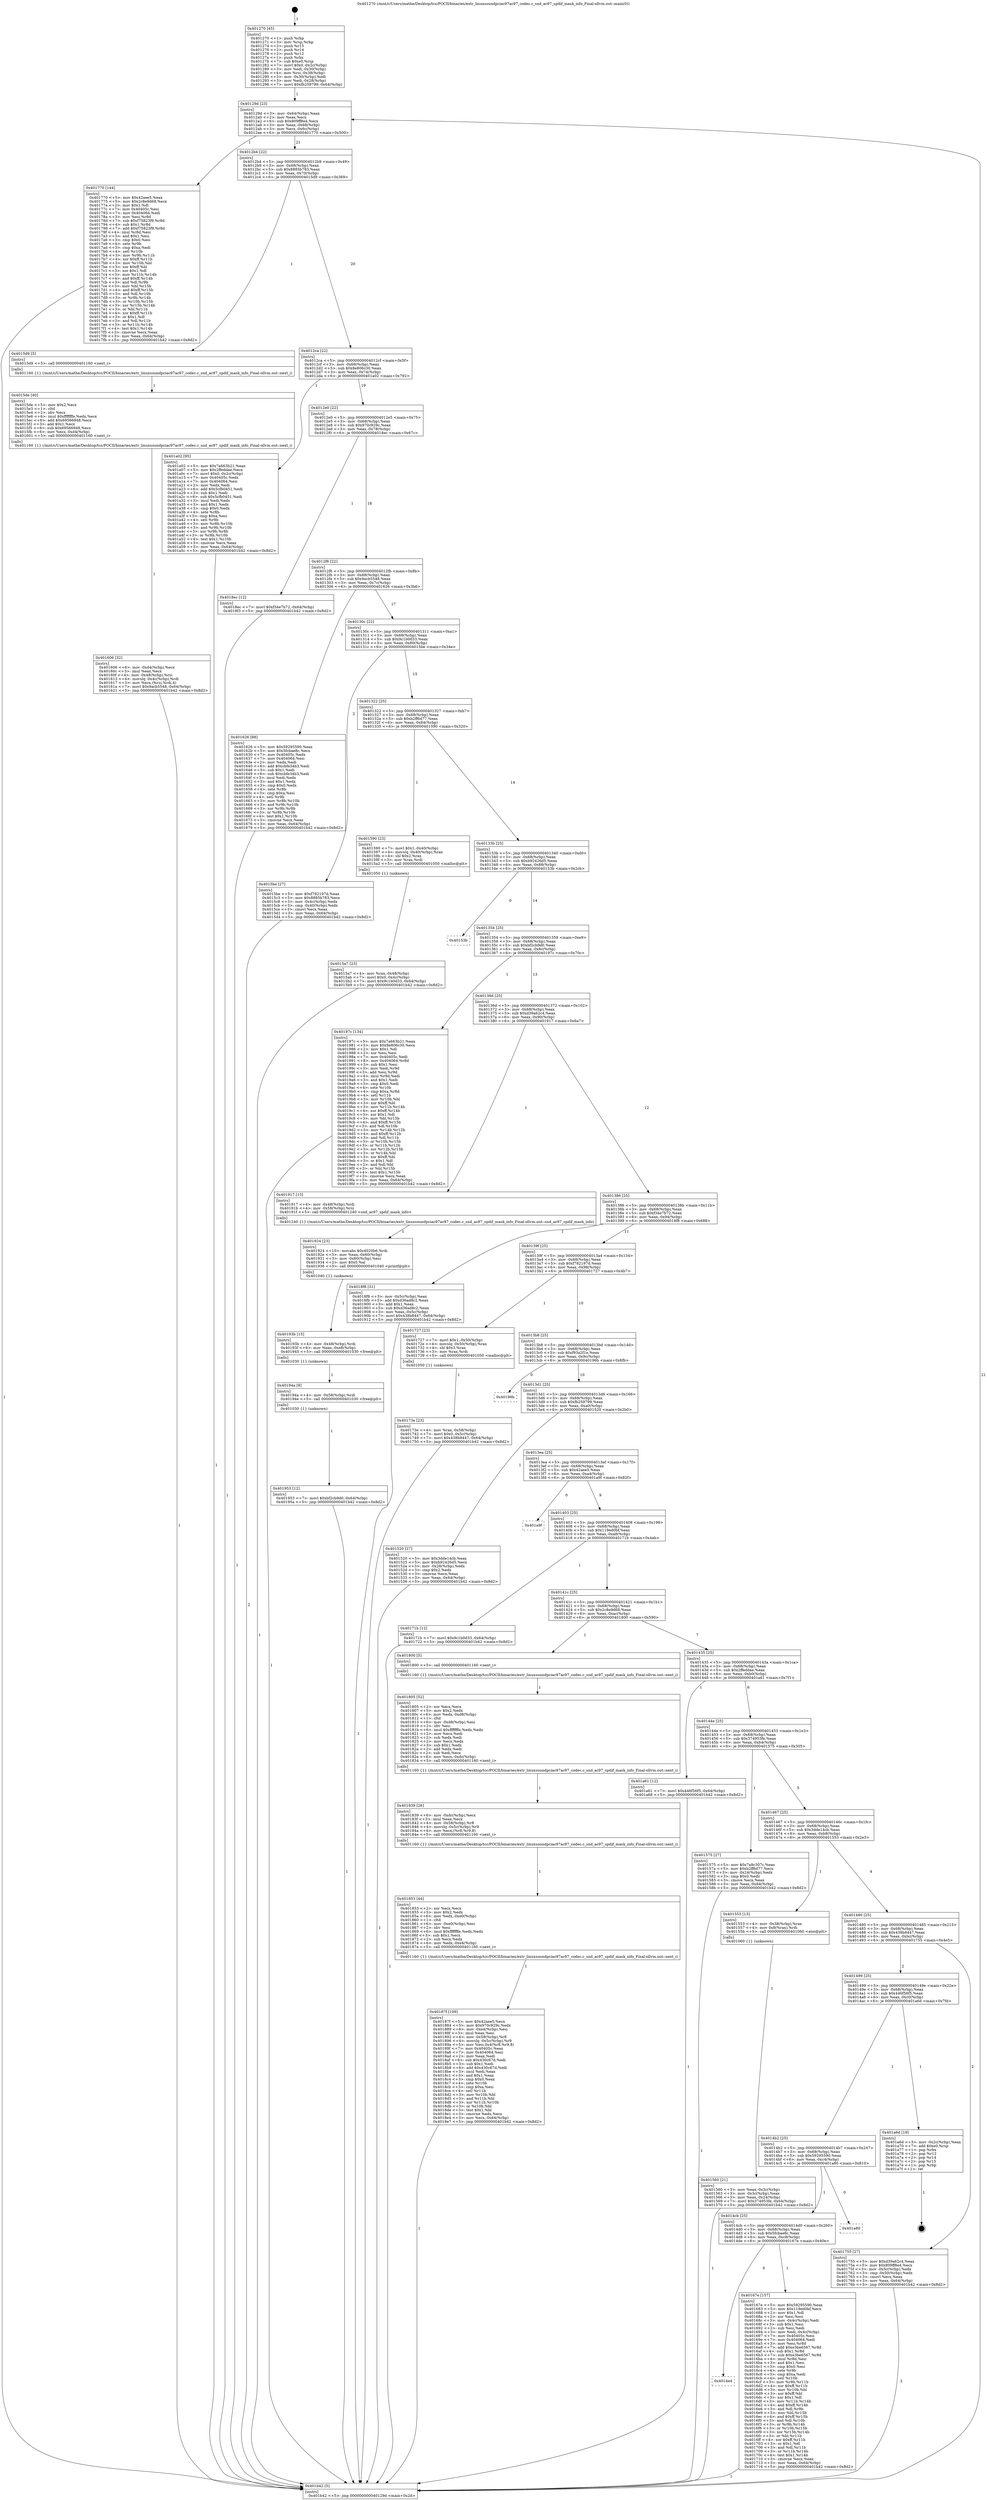 digraph "0x401270" {
  label = "0x401270 (/mnt/c/Users/mathe/Desktop/tcc/POCII/binaries/extr_linuxsoundpciac97ac97_codec.c_snd_ac97_spdif_mask_info_Final-ollvm.out::main(0))"
  labelloc = "t"
  node[shape=record]

  Entry [label="",width=0.3,height=0.3,shape=circle,fillcolor=black,style=filled]
  "0x40129d" [label="{
     0x40129d [23]\l
     | [instrs]\l
     &nbsp;&nbsp;0x40129d \<+3\>: mov -0x64(%rbp),%eax\l
     &nbsp;&nbsp;0x4012a0 \<+2\>: mov %eax,%ecx\l
     &nbsp;&nbsp;0x4012a2 \<+6\>: sub $0x809ff8e4,%ecx\l
     &nbsp;&nbsp;0x4012a8 \<+3\>: mov %eax,-0x68(%rbp)\l
     &nbsp;&nbsp;0x4012ab \<+3\>: mov %ecx,-0x6c(%rbp)\l
     &nbsp;&nbsp;0x4012ae \<+6\>: je 0000000000401770 \<main+0x500\>\l
  }"]
  "0x401770" [label="{
     0x401770 [144]\l
     | [instrs]\l
     &nbsp;&nbsp;0x401770 \<+5\>: mov $0x42aee5,%eax\l
     &nbsp;&nbsp;0x401775 \<+5\>: mov $0x2c8e9d68,%ecx\l
     &nbsp;&nbsp;0x40177a \<+2\>: mov $0x1,%dl\l
     &nbsp;&nbsp;0x40177c \<+7\>: mov 0x40405c,%esi\l
     &nbsp;&nbsp;0x401783 \<+7\>: mov 0x404064,%edi\l
     &nbsp;&nbsp;0x40178a \<+3\>: mov %esi,%r8d\l
     &nbsp;&nbsp;0x40178d \<+7\>: sub $0xf75823f9,%r8d\l
     &nbsp;&nbsp;0x401794 \<+4\>: sub $0x1,%r8d\l
     &nbsp;&nbsp;0x401798 \<+7\>: add $0xf75823f9,%r8d\l
     &nbsp;&nbsp;0x40179f \<+4\>: imul %r8d,%esi\l
     &nbsp;&nbsp;0x4017a3 \<+3\>: and $0x1,%esi\l
     &nbsp;&nbsp;0x4017a6 \<+3\>: cmp $0x0,%esi\l
     &nbsp;&nbsp;0x4017a9 \<+4\>: sete %r9b\l
     &nbsp;&nbsp;0x4017ad \<+3\>: cmp $0xa,%edi\l
     &nbsp;&nbsp;0x4017b0 \<+4\>: setl %r10b\l
     &nbsp;&nbsp;0x4017b4 \<+3\>: mov %r9b,%r11b\l
     &nbsp;&nbsp;0x4017b7 \<+4\>: xor $0xff,%r11b\l
     &nbsp;&nbsp;0x4017bb \<+3\>: mov %r10b,%bl\l
     &nbsp;&nbsp;0x4017be \<+3\>: xor $0xff,%bl\l
     &nbsp;&nbsp;0x4017c1 \<+3\>: xor $0x1,%dl\l
     &nbsp;&nbsp;0x4017c4 \<+3\>: mov %r11b,%r14b\l
     &nbsp;&nbsp;0x4017c7 \<+4\>: and $0xff,%r14b\l
     &nbsp;&nbsp;0x4017cb \<+3\>: and %dl,%r9b\l
     &nbsp;&nbsp;0x4017ce \<+3\>: mov %bl,%r15b\l
     &nbsp;&nbsp;0x4017d1 \<+4\>: and $0xff,%r15b\l
     &nbsp;&nbsp;0x4017d5 \<+3\>: and %dl,%r10b\l
     &nbsp;&nbsp;0x4017d8 \<+3\>: or %r9b,%r14b\l
     &nbsp;&nbsp;0x4017db \<+3\>: or %r10b,%r15b\l
     &nbsp;&nbsp;0x4017de \<+3\>: xor %r15b,%r14b\l
     &nbsp;&nbsp;0x4017e1 \<+3\>: or %bl,%r11b\l
     &nbsp;&nbsp;0x4017e4 \<+4\>: xor $0xff,%r11b\l
     &nbsp;&nbsp;0x4017e8 \<+3\>: or $0x1,%dl\l
     &nbsp;&nbsp;0x4017eb \<+3\>: and %dl,%r11b\l
     &nbsp;&nbsp;0x4017ee \<+3\>: or %r11b,%r14b\l
     &nbsp;&nbsp;0x4017f1 \<+4\>: test $0x1,%r14b\l
     &nbsp;&nbsp;0x4017f5 \<+3\>: cmovne %ecx,%eax\l
     &nbsp;&nbsp;0x4017f8 \<+3\>: mov %eax,-0x64(%rbp)\l
     &nbsp;&nbsp;0x4017fb \<+5\>: jmp 0000000000401b42 \<main+0x8d2\>\l
  }"]
  "0x4012b4" [label="{
     0x4012b4 [22]\l
     | [instrs]\l
     &nbsp;&nbsp;0x4012b4 \<+5\>: jmp 00000000004012b9 \<main+0x49\>\l
     &nbsp;&nbsp;0x4012b9 \<+3\>: mov -0x68(%rbp),%eax\l
     &nbsp;&nbsp;0x4012bc \<+5\>: sub $0x8885b783,%eax\l
     &nbsp;&nbsp;0x4012c1 \<+3\>: mov %eax,-0x70(%rbp)\l
     &nbsp;&nbsp;0x4012c4 \<+6\>: je 00000000004015d9 \<main+0x369\>\l
  }"]
  Exit [label="",width=0.3,height=0.3,shape=circle,fillcolor=black,style=filled,peripheries=2]
  "0x4015d9" [label="{
     0x4015d9 [5]\l
     | [instrs]\l
     &nbsp;&nbsp;0x4015d9 \<+5\>: call 0000000000401160 \<next_i\>\l
     | [calls]\l
     &nbsp;&nbsp;0x401160 \{1\} (/mnt/c/Users/mathe/Desktop/tcc/POCII/binaries/extr_linuxsoundpciac97ac97_codec.c_snd_ac97_spdif_mask_info_Final-ollvm.out::next_i)\l
  }"]
  "0x4012ca" [label="{
     0x4012ca [22]\l
     | [instrs]\l
     &nbsp;&nbsp;0x4012ca \<+5\>: jmp 00000000004012cf \<main+0x5f\>\l
     &nbsp;&nbsp;0x4012cf \<+3\>: mov -0x68(%rbp),%eax\l
     &nbsp;&nbsp;0x4012d2 \<+5\>: sub $0x8e806c30,%eax\l
     &nbsp;&nbsp;0x4012d7 \<+3\>: mov %eax,-0x74(%rbp)\l
     &nbsp;&nbsp;0x4012da \<+6\>: je 0000000000401a02 \<main+0x792\>\l
  }"]
  "0x401953" [label="{
     0x401953 [12]\l
     | [instrs]\l
     &nbsp;&nbsp;0x401953 \<+7\>: movl $0xbf2cb9d0,-0x64(%rbp)\l
     &nbsp;&nbsp;0x40195a \<+5\>: jmp 0000000000401b42 \<main+0x8d2\>\l
  }"]
  "0x401a02" [label="{
     0x401a02 [95]\l
     | [instrs]\l
     &nbsp;&nbsp;0x401a02 \<+5\>: mov $0x7a663b21,%eax\l
     &nbsp;&nbsp;0x401a07 \<+5\>: mov $0x2ffeddae,%ecx\l
     &nbsp;&nbsp;0x401a0c \<+7\>: movl $0x0,-0x2c(%rbp)\l
     &nbsp;&nbsp;0x401a13 \<+7\>: mov 0x40405c,%edx\l
     &nbsp;&nbsp;0x401a1a \<+7\>: mov 0x404064,%esi\l
     &nbsp;&nbsp;0x401a21 \<+2\>: mov %edx,%edi\l
     &nbsp;&nbsp;0x401a23 \<+6\>: add $0x5cfb0451,%edi\l
     &nbsp;&nbsp;0x401a29 \<+3\>: sub $0x1,%edi\l
     &nbsp;&nbsp;0x401a2c \<+6\>: sub $0x5cfb0451,%edi\l
     &nbsp;&nbsp;0x401a32 \<+3\>: imul %edi,%edx\l
     &nbsp;&nbsp;0x401a35 \<+3\>: and $0x1,%edx\l
     &nbsp;&nbsp;0x401a38 \<+3\>: cmp $0x0,%edx\l
     &nbsp;&nbsp;0x401a3b \<+4\>: sete %r8b\l
     &nbsp;&nbsp;0x401a3f \<+3\>: cmp $0xa,%esi\l
     &nbsp;&nbsp;0x401a42 \<+4\>: setl %r9b\l
     &nbsp;&nbsp;0x401a46 \<+3\>: mov %r8b,%r10b\l
     &nbsp;&nbsp;0x401a49 \<+3\>: and %r9b,%r10b\l
     &nbsp;&nbsp;0x401a4c \<+3\>: xor %r9b,%r8b\l
     &nbsp;&nbsp;0x401a4f \<+3\>: or %r8b,%r10b\l
     &nbsp;&nbsp;0x401a52 \<+4\>: test $0x1,%r10b\l
     &nbsp;&nbsp;0x401a56 \<+3\>: cmovne %ecx,%eax\l
     &nbsp;&nbsp;0x401a59 \<+3\>: mov %eax,-0x64(%rbp)\l
     &nbsp;&nbsp;0x401a5c \<+5\>: jmp 0000000000401b42 \<main+0x8d2\>\l
  }"]
  "0x4012e0" [label="{
     0x4012e0 [22]\l
     | [instrs]\l
     &nbsp;&nbsp;0x4012e0 \<+5\>: jmp 00000000004012e5 \<main+0x75\>\l
     &nbsp;&nbsp;0x4012e5 \<+3\>: mov -0x68(%rbp),%eax\l
     &nbsp;&nbsp;0x4012e8 \<+5\>: sub $0x970c929c,%eax\l
     &nbsp;&nbsp;0x4012ed \<+3\>: mov %eax,-0x78(%rbp)\l
     &nbsp;&nbsp;0x4012f0 \<+6\>: je 00000000004018ec \<main+0x67c\>\l
  }"]
  "0x40194a" [label="{
     0x40194a [9]\l
     | [instrs]\l
     &nbsp;&nbsp;0x40194a \<+4\>: mov -0x58(%rbp),%rdi\l
     &nbsp;&nbsp;0x40194e \<+5\>: call 0000000000401030 \<free@plt\>\l
     | [calls]\l
     &nbsp;&nbsp;0x401030 \{1\} (unknown)\l
  }"]
  "0x4018ec" [label="{
     0x4018ec [12]\l
     | [instrs]\l
     &nbsp;&nbsp;0x4018ec \<+7\>: movl $0xf34e7b72,-0x64(%rbp)\l
     &nbsp;&nbsp;0x4018f3 \<+5\>: jmp 0000000000401b42 \<main+0x8d2\>\l
  }"]
  "0x4012f6" [label="{
     0x4012f6 [22]\l
     | [instrs]\l
     &nbsp;&nbsp;0x4012f6 \<+5\>: jmp 00000000004012fb \<main+0x8b\>\l
     &nbsp;&nbsp;0x4012fb \<+3\>: mov -0x68(%rbp),%eax\l
     &nbsp;&nbsp;0x4012fe \<+5\>: sub $0x9acb5548,%eax\l
     &nbsp;&nbsp;0x401303 \<+3\>: mov %eax,-0x7c(%rbp)\l
     &nbsp;&nbsp;0x401306 \<+6\>: je 0000000000401626 \<main+0x3b6\>\l
  }"]
  "0x40193b" [label="{
     0x40193b [15]\l
     | [instrs]\l
     &nbsp;&nbsp;0x40193b \<+4\>: mov -0x48(%rbp),%rdi\l
     &nbsp;&nbsp;0x40193f \<+6\>: mov %eax,-0xe8(%rbp)\l
     &nbsp;&nbsp;0x401945 \<+5\>: call 0000000000401030 \<free@plt\>\l
     | [calls]\l
     &nbsp;&nbsp;0x401030 \{1\} (unknown)\l
  }"]
  "0x401626" [label="{
     0x401626 [88]\l
     | [instrs]\l
     &nbsp;&nbsp;0x401626 \<+5\>: mov $0x59295590,%eax\l
     &nbsp;&nbsp;0x40162b \<+5\>: mov $0x5fcbae8c,%ecx\l
     &nbsp;&nbsp;0x401630 \<+7\>: mov 0x40405c,%edx\l
     &nbsp;&nbsp;0x401637 \<+7\>: mov 0x404064,%esi\l
     &nbsp;&nbsp;0x40163e \<+2\>: mov %edx,%edi\l
     &nbsp;&nbsp;0x401640 \<+6\>: add $0xcbfe34b3,%edi\l
     &nbsp;&nbsp;0x401646 \<+3\>: sub $0x1,%edi\l
     &nbsp;&nbsp;0x401649 \<+6\>: sub $0xcbfe34b3,%edi\l
     &nbsp;&nbsp;0x40164f \<+3\>: imul %edi,%edx\l
     &nbsp;&nbsp;0x401652 \<+3\>: and $0x1,%edx\l
     &nbsp;&nbsp;0x401655 \<+3\>: cmp $0x0,%edx\l
     &nbsp;&nbsp;0x401658 \<+4\>: sete %r8b\l
     &nbsp;&nbsp;0x40165c \<+3\>: cmp $0xa,%esi\l
     &nbsp;&nbsp;0x40165f \<+4\>: setl %r9b\l
     &nbsp;&nbsp;0x401663 \<+3\>: mov %r8b,%r10b\l
     &nbsp;&nbsp;0x401666 \<+3\>: and %r9b,%r10b\l
     &nbsp;&nbsp;0x401669 \<+3\>: xor %r9b,%r8b\l
     &nbsp;&nbsp;0x40166c \<+3\>: or %r8b,%r10b\l
     &nbsp;&nbsp;0x40166f \<+4\>: test $0x1,%r10b\l
     &nbsp;&nbsp;0x401673 \<+3\>: cmovne %ecx,%eax\l
     &nbsp;&nbsp;0x401676 \<+3\>: mov %eax,-0x64(%rbp)\l
     &nbsp;&nbsp;0x401679 \<+5\>: jmp 0000000000401b42 \<main+0x8d2\>\l
  }"]
  "0x40130c" [label="{
     0x40130c [22]\l
     | [instrs]\l
     &nbsp;&nbsp;0x40130c \<+5\>: jmp 0000000000401311 \<main+0xa1\>\l
     &nbsp;&nbsp;0x401311 \<+3\>: mov -0x68(%rbp),%eax\l
     &nbsp;&nbsp;0x401314 \<+5\>: sub $0x9c1b0d33,%eax\l
     &nbsp;&nbsp;0x401319 \<+3\>: mov %eax,-0x80(%rbp)\l
     &nbsp;&nbsp;0x40131c \<+6\>: je 00000000004015be \<main+0x34e\>\l
  }"]
  "0x401924" [label="{
     0x401924 [23]\l
     | [instrs]\l
     &nbsp;&nbsp;0x401924 \<+10\>: movabs $0x4020b6,%rdi\l
     &nbsp;&nbsp;0x40192e \<+3\>: mov %eax,-0x60(%rbp)\l
     &nbsp;&nbsp;0x401931 \<+3\>: mov -0x60(%rbp),%esi\l
     &nbsp;&nbsp;0x401934 \<+2\>: mov $0x0,%al\l
     &nbsp;&nbsp;0x401936 \<+5\>: call 0000000000401040 \<printf@plt\>\l
     | [calls]\l
     &nbsp;&nbsp;0x401040 \{1\} (unknown)\l
  }"]
  "0x4015be" [label="{
     0x4015be [27]\l
     | [instrs]\l
     &nbsp;&nbsp;0x4015be \<+5\>: mov $0xf782197d,%eax\l
     &nbsp;&nbsp;0x4015c3 \<+5\>: mov $0x8885b783,%ecx\l
     &nbsp;&nbsp;0x4015c8 \<+3\>: mov -0x4c(%rbp),%edx\l
     &nbsp;&nbsp;0x4015cb \<+3\>: cmp -0x40(%rbp),%edx\l
     &nbsp;&nbsp;0x4015ce \<+3\>: cmovl %ecx,%eax\l
     &nbsp;&nbsp;0x4015d1 \<+3\>: mov %eax,-0x64(%rbp)\l
     &nbsp;&nbsp;0x4015d4 \<+5\>: jmp 0000000000401b42 \<main+0x8d2\>\l
  }"]
  "0x401322" [label="{
     0x401322 [25]\l
     | [instrs]\l
     &nbsp;&nbsp;0x401322 \<+5\>: jmp 0000000000401327 \<main+0xb7\>\l
     &nbsp;&nbsp;0x401327 \<+3\>: mov -0x68(%rbp),%eax\l
     &nbsp;&nbsp;0x40132a \<+5\>: sub $0xb2ff6d77,%eax\l
     &nbsp;&nbsp;0x40132f \<+6\>: mov %eax,-0x84(%rbp)\l
     &nbsp;&nbsp;0x401335 \<+6\>: je 0000000000401590 \<main+0x320\>\l
  }"]
  "0x40187f" [label="{
     0x40187f [109]\l
     | [instrs]\l
     &nbsp;&nbsp;0x40187f \<+5\>: mov $0x42aee5,%ecx\l
     &nbsp;&nbsp;0x401884 \<+5\>: mov $0x970c929c,%edx\l
     &nbsp;&nbsp;0x401889 \<+6\>: mov -0xe4(%rbp),%esi\l
     &nbsp;&nbsp;0x40188f \<+3\>: imul %eax,%esi\l
     &nbsp;&nbsp;0x401892 \<+4\>: mov -0x58(%rbp),%r8\l
     &nbsp;&nbsp;0x401896 \<+4\>: movslq -0x5c(%rbp),%r9\l
     &nbsp;&nbsp;0x40189a \<+5\>: mov %esi,0x4(%r8,%r9,8)\l
     &nbsp;&nbsp;0x40189f \<+7\>: mov 0x40405c,%eax\l
     &nbsp;&nbsp;0x4018a6 \<+7\>: mov 0x404064,%esi\l
     &nbsp;&nbsp;0x4018ad \<+2\>: mov %eax,%edi\l
     &nbsp;&nbsp;0x4018af \<+6\>: sub $0x430c67d,%edi\l
     &nbsp;&nbsp;0x4018b5 \<+3\>: sub $0x1,%edi\l
     &nbsp;&nbsp;0x4018b8 \<+6\>: add $0x430c67d,%edi\l
     &nbsp;&nbsp;0x4018be \<+3\>: imul %edi,%eax\l
     &nbsp;&nbsp;0x4018c1 \<+3\>: and $0x1,%eax\l
     &nbsp;&nbsp;0x4018c4 \<+3\>: cmp $0x0,%eax\l
     &nbsp;&nbsp;0x4018c7 \<+4\>: sete %r10b\l
     &nbsp;&nbsp;0x4018cb \<+3\>: cmp $0xa,%esi\l
     &nbsp;&nbsp;0x4018ce \<+4\>: setl %r11b\l
     &nbsp;&nbsp;0x4018d2 \<+3\>: mov %r10b,%bl\l
     &nbsp;&nbsp;0x4018d5 \<+3\>: and %r11b,%bl\l
     &nbsp;&nbsp;0x4018d8 \<+3\>: xor %r11b,%r10b\l
     &nbsp;&nbsp;0x4018db \<+3\>: or %r10b,%bl\l
     &nbsp;&nbsp;0x4018de \<+3\>: test $0x1,%bl\l
     &nbsp;&nbsp;0x4018e1 \<+3\>: cmovne %edx,%ecx\l
     &nbsp;&nbsp;0x4018e4 \<+3\>: mov %ecx,-0x64(%rbp)\l
     &nbsp;&nbsp;0x4018e7 \<+5\>: jmp 0000000000401b42 \<main+0x8d2\>\l
  }"]
  "0x401590" [label="{
     0x401590 [23]\l
     | [instrs]\l
     &nbsp;&nbsp;0x401590 \<+7\>: movl $0x1,-0x40(%rbp)\l
     &nbsp;&nbsp;0x401597 \<+4\>: movslq -0x40(%rbp),%rax\l
     &nbsp;&nbsp;0x40159b \<+4\>: shl $0x2,%rax\l
     &nbsp;&nbsp;0x40159f \<+3\>: mov %rax,%rdi\l
     &nbsp;&nbsp;0x4015a2 \<+5\>: call 0000000000401050 \<malloc@plt\>\l
     | [calls]\l
     &nbsp;&nbsp;0x401050 \{1\} (unknown)\l
  }"]
  "0x40133b" [label="{
     0x40133b [25]\l
     | [instrs]\l
     &nbsp;&nbsp;0x40133b \<+5\>: jmp 0000000000401340 \<main+0xd0\>\l
     &nbsp;&nbsp;0x401340 \<+3\>: mov -0x68(%rbp),%eax\l
     &nbsp;&nbsp;0x401343 \<+5\>: sub $0xb92426d5,%eax\l
     &nbsp;&nbsp;0x401348 \<+6\>: mov %eax,-0x88(%rbp)\l
     &nbsp;&nbsp;0x40134e \<+6\>: je 000000000040153b \<main+0x2cb\>\l
  }"]
  "0x401853" [label="{
     0x401853 [44]\l
     | [instrs]\l
     &nbsp;&nbsp;0x401853 \<+2\>: xor %ecx,%ecx\l
     &nbsp;&nbsp;0x401855 \<+5\>: mov $0x2,%edx\l
     &nbsp;&nbsp;0x40185a \<+6\>: mov %edx,-0xe0(%rbp)\l
     &nbsp;&nbsp;0x401860 \<+1\>: cltd\l
     &nbsp;&nbsp;0x401861 \<+6\>: mov -0xe0(%rbp),%esi\l
     &nbsp;&nbsp;0x401867 \<+2\>: idiv %esi\l
     &nbsp;&nbsp;0x401869 \<+6\>: imul $0xfffffffe,%edx,%edx\l
     &nbsp;&nbsp;0x40186f \<+3\>: sub $0x1,%ecx\l
     &nbsp;&nbsp;0x401872 \<+2\>: sub %ecx,%edx\l
     &nbsp;&nbsp;0x401874 \<+6\>: mov %edx,-0xe4(%rbp)\l
     &nbsp;&nbsp;0x40187a \<+5\>: call 0000000000401160 \<next_i\>\l
     | [calls]\l
     &nbsp;&nbsp;0x401160 \{1\} (/mnt/c/Users/mathe/Desktop/tcc/POCII/binaries/extr_linuxsoundpciac97ac97_codec.c_snd_ac97_spdif_mask_info_Final-ollvm.out::next_i)\l
  }"]
  "0x40153b" [label="{
     0x40153b\l
  }", style=dashed]
  "0x401354" [label="{
     0x401354 [25]\l
     | [instrs]\l
     &nbsp;&nbsp;0x401354 \<+5\>: jmp 0000000000401359 \<main+0xe9\>\l
     &nbsp;&nbsp;0x401359 \<+3\>: mov -0x68(%rbp),%eax\l
     &nbsp;&nbsp;0x40135c \<+5\>: sub $0xbf2cb9d0,%eax\l
     &nbsp;&nbsp;0x401361 \<+6\>: mov %eax,-0x8c(%rbp)\l
     &nbsp;&nbsp;0x401367 \<+6\>: je 000000000040197c \<main+0x70c\>\l
  }"]
  "0x401839" [label="{
     0x401839 [26]\l
     | [instrs]\l
     &nbsp;&nbsp;0x401839 \<+6\>: mov -0xdc(%rbp),%ecx\l
     &nbsp;&nbsp;0x40183f \<+3\>: imul %eax,%ecx\l
     &nbsp;&nbsp;0x401842 \<+4\>: mov -0x58(%rbp),%r8\l
     &nbsp;&nbsp;0x401846 \<+4\>: movslq -0x5c(%rbp),%r9\l
     &nbsp;&nbsp;0x40184a \<+4\>: mov %ecx,(%r8,%r9,8)\l
     &nbsp;&nbsp;0x40184e \<+5\>: call 0000000000401160 \<next_i\>\l
     | [calls]\l
     &nbsp;&nbsp;0x401160 \{1\} (/mnt/c/Users/mathe/Desktop/tcc/POCII/binaries/extr_linuxsoundpciac97ac97_codec.c_snd_ac97_spdif_mask_info_Final-ollvm.out::next_i)\l
  }"]
  "0x40197c" [label="{
     0x40197c [134]\l
     | [instrs]\l
     &nbsp;&nbsp;0x40197c \<+5\>: mov $0x7a663b21,%eax\l
     &nbsp;&nbsp;0x401981 \<+5\>: mov $0x8e806c30,%ecx\l
     &nbsp;&nbsp;0x401986 \<+2\>: mov $0x1,%dl\l
     &nbsp;&nbsp;0x401988 \<+2\>: xor %esi,%esi\l
     &nbsp;&nbsp;0x40198a \<+7\>: mov 0x40405c,%edi\l
     &nbsp;&nbsp;0x401991 \<+8\>: mov 0x404064,%r8d\l
     &nbsp;&nbsp;0x401999 \<+3\>: sub $0x1,%esi\l
     &nbsp;&nbsp;0x40199c \<+3\>: mov %edi,%r9d\l
     &nbsp;&nbsp;0x40199f \<+3\>: add %esi,%r9d\l
     &nbsp;&nbsp;0x4019a2 \<+4\>: imul %r9d,%edi\l
     &nbsp;&nbsp;0x4019a6 \<+3\>: and $0x1,%edi\l
     &nbsp;&nbsp;0x4019a9 \<+3\>: cmp $0x0,%edi\l
     &nbsp;&nbsp;0x4019ac \<+4\>: sete %r10b\l
     &nbsp;&nbsp;0x4019b0 \<+4\>: cmp $0xa,%r8d\l
     &nbsp;&nbsp;0x4019b4 \<+4\>: setl %r11b\l
     &nbsp;&nbsp;0x4019b8 \<+3\>: mov %r10b,%bl\l
     &nbsp;&nbsp;0x4019bb \<+3\>: xor $0xff,%bl\l
     &nbsp;&nbsp;0x4019be \<+3\>: mov %r11b,%r14b\l
     &nbsp;&nbsp;0x4019c1 \<+4\>: xor $0xff,%r14b\l
     &nbsp;&nbsp;0x4019c5 \<+3\>: xor $0x1,%dl\l
     &nbsp;&nbsp;0x4019c8 \<+3\>: mov %bl,%r15b\l
     &nbsp;&nbsp;0x4019cb \<+4\>: and $0xff,%r15b\l
     &nbsp;&nbsp;0x4019cf \<+3\>: and %dl,%r10b\l
     &nbsp;&nbsp;0x4019d2 \<+3\>: mov %r14b,%r12b\l
     &nbsp;&nbsp;0x4019d5 \<+4\>: and $0xff,%r12b\l
     &nbsp;&nbsp;0x4019d9 \<+3\>: and %dl,%r11b\l
     &nbsp;&nbsp;0x4019dc \<+3\>: or %r10b,%r15b\l
     &nbsp;&nbsp;0x4019df \<+3\>: or %r11b,%r12b\l
     &nbsp;&nbsp;0x4019e2 \<+3\>: xor %r12b,%r15b\l
     &nbsp;&nbsp;0x4019e5 \<+3\>: or %r14b,%bl\l
     &nbsp;&nbsp;0x4019e8 \<+3\>: xor $0xff,%bl\l
     &nbsp;&nbsp;0x4019eb \<+3\>: or $0x1,%dl\l
     &nbsp;&nbsp;0x4019ee \<+2\>: and %dl,%bl\l
     &nbsp;&nbsp;0x4019f0 \<+3\>: or %bl,%r15b\l
     &nbsp;&nbsp;0x4019f3 \<+4\>: test $0x1,%r15b\l
     &nbsp;&nbsp;0x4019f7 \<+3\>: cmovne %ecx,%eax\l
     &nbsp;&nbsp;0x4019fa \<+3\>: mov %eax,-0x64(%rbp)\l
     &nbsp;&nbsp;0x4019fd \<+5\>: jmp 0000000000401b42 \<main+0x8d2\>\l
  }"]
  "0x40136d" [label="{
     0x40136d [25]\l
     | [instrs]\l
     &nbsp;&nbsp;0x40136d \<+5\>: jmp 0000000000401372 \<main+0x102\>\l
     &nbsp;&nbsp;0x401372 \<+3\>: mov -0x68(%rbp),%eax\l
     &nbsp;&nbsp;0x401375 \<+5\>: sub $0xd39a62c4,%eax\l
     &nbsp;&nbsp;0x40137a \<+6\>: mov %eax,-0x90(%rbp)\l
     &nbsp;&nbsp;0x401380 \<+6\>: je 0000000000401917 \<main+0x6a7\>\l
  }"]
  "0x401805" [label="{
     0x401805 [52]\l
     | [instrs]\l
     &nbsp;&nbsp;0x401805 \<+2\>: xor %ecx,%ecx\l
     &nbsp;&nbsp;0x401807 \<+5\>: mov $0x2,%edx\l
     &nbsp;&nbsp;0x40180c \<+6\>: mov %edx,-0xd8(%rbp)\l
     &nbsp;&nbsp;0x401812 \<+1\>: cltd\l
     &nbsp;&nbsp;0x401813 \<+6\>: mov -0xd8(%rbp),%esi\l
     &nbsp;&nbsp;0x401819 \<+2\>: idiv %esi\l
     &nbsp;&nbsp;0x40181b \<+6\>: imul $0xfffffffe,%edx,%edx\l
     &nbsp;&nbsp;0x401821 \<+2\>: mov %ecx,%edi\l
     &nbsp;&nbsp;0x401823 \<+2\>: sub %edx,%edi\l
     &nbsp;&nbsp;0x401825 \<+2\>: mov %ecx,%edx\l
     &nbsp;&nbsp;0x401827 \<+3\>: sub $0x1,%edx\l
     &nbsp;&nbsp;0x40182a \<+2\>: add %edx,%edi\l
     &nbsp;&nbsp;0x40182c \<+2\>: sub %edi,%ecx\l
     &nbsp;&nbsp;0x40182e \<+6\>: mov %ecx,-0xdc(%rbp)\l
     &nbsp;&nbsp;0x401834 \<+5\>: call 0000000000401160 \<next_i\>\l
     | [calls]\l
     &nbsp;&nbsp;0x401160 \{1\} (/mnt/c/Users/mathe/Desktop/tcc/POCII/binaries/extr_linuxsoundpciac97ac97_codec.c_snd_ac97_spdif_mask_info_Final-ollvm.out::next_i)\l
  }"]
  "0x401917" [label="{
     0x401917 [13]\l
     | [instrs]\l
     &nbsp;&nbsp;0x401917 \<+4\>: mov -0x48(%rbp),%rdi\l
     &nbsp;&nbsp;0x40191b \<+4\>: mov -0x58(%rbp),%rsi\l
     &nbsp;&nbsp;0x40191f \<+5\>: call 0000000000401240 \<snd_ac97_spdif_mask_info\>\l
     | [calls]\l
     &nbsp;&nbsp;0x401240 \{1\} (/mnt/c/Users/mathe/Desktop/tcc/POCII/binaries/extr_linuxsoundpciac97ac97_codec.c_snd_ac97_spdif_mask_info_Final-ollvm.out::snd_ac97_spdif_mask_info)\l
  }"]
  "0x401386" [label="{
     0x401386 [25]\l
     | [instrs]\l
     &nbsp;&nbsp;0x401386 \<+5\>: jmp 000000000040138b \<main+0x11b\>\l
     &nbsp;&nbsp;0x40138b \<+3\>: mov -0x68(%rbp),%eax\l
     &nbsp;&nbsp;0x40138e \<+5\>: sub $0xf34e7b72,%eax\l
     &nbsp;&nbsp;0x401393 \<+6\>: mov %eax,-0x94(%rbp)\l
     &nbsp;&nbsp;0x401399 \<+6\>: je 00000000004018f8 \<main+0x688\>\l
  }"]
  "0x40173e" [label="{
     0x40173e [23]\l
     | [instrs]\l
     &nbsp;&nbsp;0x40173e \<+4\>: mov %rax,-0x58(%rbp)\l
     &nbsp;&nbsp;0x401742 \<+7\>: movl $0x0,-0x5c(%rbp)\l
     &nbsp;&nbsp;0x401749 \<+7\>: movl $0x438b8447,-0x64(%rbp)\l
     &nbsp;&nbsp;0x401750 \<+5\>: jmp 0000000000401b42 \<main+0x8d2\>\l
  }"]
  "0x4018f8" [label="{
     0x4018f8 [31]\l
     | [instrs]\l
     &nbsp;&nbsp;0x4018f8 \<+3\>: mov -0x5c(%rbp),%eax\l
     &nbsp;&nbsp;0x4018fb \<+5\>: add $0xd36ad8c2,%eax\l
     &nbsp;&nbsp;0x401900 \<+3\>: add $0x1,%eax\l
     &nbsp;&nbsp;0x401903 \<+5\>: sub $0xd36ad8c2,%eax\l
     &nbsp;&nbsp;0x401908 \<+3\>: mov %eax,-0x5c(%rbp)\l
     &nbsp;&nbsp;0x40190b \<+7\>: movl $0x438b8447,-0x64(%rbp)\l
     &nbsp;&nbsp;0x401912 \<+5\>: jmp 0000000000401b42 \<main+0x8d2\>\l
  }"]
  "0x40139f" [label="{
     0x40139f [25]\l
     | [instrs]\l
     &nbsp;&nbsp;0x40139f \<+5\>: jmp 00000000004013a4 \<main+0x134\>\l
     &nbsp;&nbsp;0x4013a4 \<+3\>: mov -0x68(%rbp),%eax\l
     &nbsp;&nbsp;0x4013a7 \<+5\>: sub $0xf782197d,%eax\l
     &nbsp;&nbsp;0x4013ac \<+6\>: mov %eax,-0x98(%rbp)\l
     &nbsp;&nbsp;0x4013b2 \<+6\>: je 0000000000401727 \<main+0x4b7\>\l
  }"]
  "0x4014e4" [label="{
     0x4014e4\l
  }", style=dashed]
  "0x401727" [label="{
     0x401727 [23]\l
     | [instrs]\l
     &nbsp;&nbsp;0x401727 \<+7\>: movl $0x1,-0x50(%rbp)\l
     &nbsp;&nbsp;0x40172e \<+4\>: movslq -0x50(%rbp),%rax\l
     &nbsp;&nbsp;0x401732 \<+4\>: shl $0x3,%rax\l
     &nbsp;&nbsp;0x401736 \<+3\>: mov %rax,%rdi\l
     &nbsp;&nbsp;0x401739 \<+5\>: call 0000000000401050 \<malloc@plt\>\l
     | [calls]\l
     &nbsp;&nbsp;0x401050 \{1\} (unknown)\l
  }"]
  "0x4013b8" [label="{
     0x4013b8 [25]\l
     | [instrs]\l
     &nbsp;&nbsp;0x4013b8 \<+5\>: jmp 00000000004013bd \<main+0x14d\>\l
     &nbsp;&nbsp;0x4013bd \<+3\>: mov -0x68(%rbp),%eax\l
     &nbsp;&nbsp;0x4013c0 \<+5\>: sub $0xf93a2f1e,%eax\l
     &nbsp;&nbsp;0x4013c5 \<+6\>: mov %eax,-0x9c(%rbp)\l
     &nbsp;&nbsp;0x4013cb \<+6\>: je 000000000040196b \<main+0x6fb\>\l
  }"]
  "0x40167e" [label="{
     0x40167e [157]\l
     | [instrs]\l
     &nbsp;&nbsp;0x40167e \<+5\>: mov $0x59295590,%eax\l
     &nbsp;&nbsp;0x401683 \<+5\>: mov $0x119ed0bf,%ecx\l
     &nbsp;&nbsp;0x401688 \<+2\>: mov $0x1,%dl\l
     &nbsp;&nbsp;0x40168a \<+2\>: xor %esi,%esi\l
     &nbsp;&nbsp;0x40168c \<+3\>: mov -0x4c(%rbp),%edi\l
     &nbsp;&nbsp;0x40168f \<+3\>: sub $0x1,%esi\l
     &nbsp;&nbsp;0x401692 \<+2\>: sub %esi,%edi\l
     &nbsp;&nbsp;0x401694 \<+3\>: mov %edi,-0x4c(%rbp)\l
     &nbsp;&nbsp;0x401697 \<+7\>: mov 0x40405c,%esi\l
     &nbsp;&nbsp;0x40169e \<+7\>: mov 0x404064,%edi\l
     &nbsp;&nbsp;0x4016a5 \<+3\>: mov %esi,%r8d\l
     &nbsp;&nbsp;0x4016a8 \<+7\>: add $0xe3be6567,%r8d\l
     &nbsp;&nbsp;0x4016af \<+4\>: sub $0x1,%r8d\l
     &nbsp;&nbsp;0x4016b3 \<+7\>: sub $0xe3be6567,%r8d\l
     &nbsp;&nbsp;0x4016ba \<+4\>: imul %r8d,%esi\l
     &nbsp;&nbsp;0x4016be \<+3\>: and $0x1,%esi\l
     &nbsp;&nbsp;0x4016c1 \<+3\>: cmp $0x0,%esi\l
     &nbsp;&nbsp;0x4016c4 \<+4\>: sete %r9b\l
     &nbsp;&nbsp;0x4016c8 \<+3\>: cmp $0xa,%edi\l
     &nbsp;&nbsp;0x4016cb \<+4\>: setl %r10b\l
     &nbsp;&nbsp;0x4016cf \<+3\>: mov %r9b,%r11b\l
     &nbsp;&nbsp;0x4016d2 \<+4\>: xor $0xff,%r11b\l
     &nbsp;&nbsp;0x4016d6 \<+3\>: mov %r10b,%bl\l
     &nbsp;&nbsp;0x4016d9 \<+3\>: xor $0xff,%bl\l
     &nbsp;&nbsp;0x4016dc \<+3\>: xor $0x1,%dl\l
     &nbsp;&nbsp;0x4016df \<+3\>: mov %r11b,%r14b\l
     &nbsp;&nbsp;0x4016e2 \<+4\>: and $0xff,%r14b\l
     &nbsp;&nbsp;0x4016e6 \<+3\>: and %dl,%r9b\l
     &nbsp;&nbsp;0x4016e9 \<+3\>: mov %bl,%r15b\l
     &nbsp;&nbsp;0x4016ec \<+4\>: and $0xff,%r15b\l
     &nbsp;&nbsp;0x4016f0 \<+3\>: and %dl,%r10b\l
     &nbsp;&nbsp;0x4016f3 \<+3\>: or %r9b,%r14b\l
     &nbsp;&nbsp;0x4016f6 \<+3\>: or %r10b,%r15b\l
     &nbsp;&nbsp;0x4016f9 \<+3\>: xor %r15b,%r14b\l
     &nbsp;&nbsp;0x4016fc \<+3\>: or %bl,%r11b\l
     &nbsp;&nbsp;0x4016ff \<+4\>: xor $0xff,%r11b\l
     &nbsp;&nbsp;0x401703 \<+3\>: or $0x1,%dl\l
     &nbsp;&nbsp;0x401706 \<+3\>: and %dl,%r11b\l
     &nbsp;&nbsp;0x401709 \<+3\>: or %r11b,%r14b\l
     &nbsp;&nbsp;0x40170c \<+4\>: test $0x1,%r14b\l
     &nbsp;&nbsp;0x401710 \<+3\>: cmovne %ecx,%eax\l
     &nbsp;&nbsp;0x401713 \<+3\>: mov %eax,-0x64(%rbp)\l
     &nbsp;&nbsp;0x401716 \<+5\>: jmp 0000000000401b42 \<main+0x8d2\>\l
  }"]
  "0x40196b" [label="{
     0x40196b\l
  }", style=dashed]
  "0x4013d1" [label="{
     0x4013d1 [25]\l
     | [instrs]\l
     &nbsp;&nbsp;0x4013d1 \<+5\>: jmp 00000000004013d6 \<main+0x166\>\l
     &nbsp;&nbsp;0x4013d6 \<+3\>: mov -0x68(%rbp),%eax\l
     &nbsp;&nbsp;0x4013d9 \<+5\>: sub $0xfb259799,%eax\l
     &nbsp;&nbsp;0x4013de \<+6\>: mov %eax,-0xa0(%rbp)\l
     &nbsp;&nbsp;0x4013e4 \<+6\>: je 0000000000401520 \<main+0x2b0\>\l
  }"]
  "0x4014cb" [label="{
     0x4014cb [25]\l
     | [instrs]\l
     &nbsp;&nbsp;0x4014cb \<+5\>: jmp 00000000004014d0 \<main+0x260\>\l
     &nbsp;&nbsp;0x4014d0 \<+3\>: mov -0x68(%rbp),%eax\l
     &nbsp;&nbsp;0x4014d3 \<+5\>: sub $0x5fcbae8c,%eax\l
     &nbsp;&nbsp;0x4014d8 \<+6\>: mov %eax,-0xc8(%rbp)\l
     &nbsp;&nbsp;0x4014de \<+6\>: je 000000000040167e \<main+0x40e\>\l
  }"]
  "0x401520" [label="{
     0x401520 [27]\l
     | [instrs]\l
     &nbsp;&nbsp;0x401520 \<+5\>: mov $0x3dde14cb,%eax\l
     &nbsp;&nbsp;0x401525 \<+5\>: mov $0xb92426d5,%ecx\l
     &nbsp;&nbsp;0x40152a \<+3\>: mov -0x28(%rbp),%edx\l
     &nbsp;&nbsp;0x40152d \<+3\>: cmp $0x2,%edx\l
     &nbsp;&nbsp;0x401530 \<+3\>: cmovne %ecx,%eax\l
     &nbsp;&nbsp;0x401533 \<+3\>: mov %eax,-0x64(%rbp)\l
     &nbsp;&nbsp;0x401536 \<+5\>: jmp 0000000000401b42 \<main+0x8d2\>\l
  }"]
  "0x4013ea" [label="{
     0x4013ea [25]\l
     | [instrs]\l
     &nbsp;&nbsp;0x4013ea \<+5\>: jmp 00000000004013ef \<main+0x17f\>\l
     &nbsp;&nbsp;0x4013ef \<+3\>: mov -0x68(%rbp),%eax\l
     &nbsp;&nbsp;0x4013f2 \<+5\>: sub $0x42aee5,%eax\l
     &nbsp;&nbsp;0x4013f7 \<+6\>: mov %eax,-0xa4(%rbp)\l
     &nbsp;&nbsp;0x4013fd \<+6\>: je 0000000000401a9f \<main+0x82f\>\l
  }"]
  "0x401b42" [label="{
     0x401b42 [5]\l
     | [instrs]\l
     &nbsp;&nbsp;0x401b42 \<+5\>: jmp 000000000040129d \<main+0x2d\>\l
  }"]
  "0x401270" [label="{
     0x401270 [45]\l
     | [instrs]\l
     &nbsp;&nbsp;0x401270 \<+1\>: push %rbp\l
     &nbsp;&nbsp;0x401271 \<+3\>: mov %rsp,%rbp\l
     &nbsp;&nbsp;0x401274 \<+2\>: push %r15\l
     &nbsp;&nbsp;0x401276 \<+2\>: push %r14\l
     &nbsp;&nbsp;0x401278 \<+2\>: push %r12\l
     &nbsp;&nbsp;0x40127a \<+1\>: push %rbx\l
     &nbsp;&nbsp;0x40127b \<+7\>: sub $0xe0,%rsp\l
     &nbsp;&nbsp;0x401282 \<+7\>: movl $0x0,-0x2c(%rbp)\l
     &nbsp;&nbsp;0x401289 \<+3\>: mov %edi,-0x30(%rbp)\l
     &nbsp;&nbsp;0x40128c \<+4\>: mov %rsi,-0x38(%rbp)\l
     &nbsp;&nbsp;0x401290 \<+3\>: mov -0x30(%rbp),%edi\l
     &nbsp;&nbsp;0x401293 \<+3\>: mov %edi,-0x28(%rbp)\l
     &nbsp;&nbsp;0x401296 \<+7\>: movl $0xfb259799,-0x64(%rbp)\l
  }"]
  "0x401a80" [label="{
     0x401a80\l
  }", style=dashed]
  "0x401a9f" [label="{
     0x401a9f\l
  }", style=dashed]
  "0x401403" [label="{
     0x401403 [25]\l
     | [instrs]\l
     &nbsp;&nbsp;0x401403 \<+5\>: jmp 0000000000401408 \<main+0x198\>\l
     &nbsp;&nbsp;0x401408 \<+3\>: mov -0x68(%rbp),%eax\l
     &nbsp;&nbsp;0x40140b \<+5\>: sub $0x119ed0bf,%eax\l
     &nbsp;&nbsp;0x401410 \<+6\>: mov %eax,-0xa8(%rbp)\l
     &nbsp;&nbsp;0x401416 \<+6\>: je 000000000040171b \<main+0x4ab\>\l
  }"]
  "0x4014b2" [label="{
     0x4014b2 [25]\l
     | [instrs]\l
     &nbsp;&nbsp;0x4014b2 \<+5\>: jmp 00000000004014b7 \<main+0x247\>\l
     &nbsp;&nbsp;0x4014b7 \<+3\>: mov -0x68(%rbp),%eax\l
     &nbsp;&nbsp;0x4014ba \<+5\>: sub $0x59295590,%eax\l
     &nbsp;&nbsp;0x4014bf \<+6\>: mov %eax,-0xc4(%rbp)\l
     &nbsp;&nbsp;0x4014c5 \<+6\>: je 0000000000401a80 \<main+0x810\>\l
  }"]
  "0x40171b" [label="{
     0x40171b [12]\l
     | [instrs]\l
     &nbsp;&nbsp;0x40171b \<+7\>: movl $0x9c1b0d33,-0x64(%rbp)\l
     &nbsp;&nbsp;0x401722 \<+5\>: jmp 0000000000401b42 \<main+0x8d2\>\l
  }"]
  "0x40141c" [label="{
     0x40141c [25]\l
     | [instrs]\l
     &nbsp;&nbsp;0x40141c \<+5\>: jmp 0000000000401421 \<main+0x1b1\>\l
     &nbsp;&nbsp;0x401421 \<+3\>: mov -0x68(%rbp),%eax\l
     &nbsp;&nbsp;0x401424 \<+5\>: sub $0x2c8e9d68,%eax\l
     &nbsp;&nbsp;0x401429 \<+6\>: mov %eax,-0xac(%rbp)\l
     &nbsp;&nbsp;0x40142f \<+6\>: je 0000000000401800 \<main+0x590\>\l
  }"]
  "0x401a6d" [label="{
     0x401a6d [19]\l
     | [instrs]\l
     &nbsp;&nbsp;0x401a6d \<+3\>: mov -0x2c(%rbp),%eax\l
     &nbsp;&nbsp;0x401a70 \<+7\>: add $0xe0,%rsp\l
     &nbsp;&nbsp;0x401a77 \<+1\>: pop %rbx\l
     &nbsp;&nbsp;0x401a78 \<+2\>: pop %r12\l
     &nbsp;&nbsp;0x401a7a \<+2\>: pop %r14\l
     &nbsp;&nbsp;0x401a7c \<+2\>: pop %r15\l
     &nbsp;&nbsp;0x401a7e \<+1\>: pop %rbp\l
     &nbsp;&nbsp;0x401a7f \<+1\>: ret\l
  }"]
  "0x401800" [label="{
     0x401800 [5]\l
     | [instrs]\l
     &nbsp;&nbsp;0x401800 \<+5\>: call 0000000000401160 \<next_i\>\l
     | [calls]\l
     &nbsp;&nbsp;0x401160 \{1\} (/mnt/c/Users/mathe/Desktop/tcc/POCII/binaries/extr_linuxsoundpciac97ac97_codec.c_snd_ac97_spdif_mask_info_Final-ollvm.out::next_i)\l
  }"]
  "0x401435" [label="{
     0x401435 [25]\l
     | [instrs]\l
     &nbsp;&nbsp;0x401435 \<+5\>: jmp 000000000040143a \<main+0x1ca\>\l
     &nbsp;&nbsp;0x40143a \<+3\>: mov -0x68(%rbp),%eax\l
     &nbsp;&nbsp;0x40143d \<+5\>: sub $0x2ffeddae,%eax\l
     &nbsp;&nbsp;0x401442 \<+6\>: mov %eax,-0xb0(%rbp)\l
     &nbsp;&nbsp;0x401448 \<+6\>: je 0000000000401a61 \<main+0x7f1\>\l
  }"]
  "0x401499" [label="{
     0x401499 [25]\l
     | [instrs]\l
     &nbsp;&nbsp;0x401499 \<+5\>: jmp 000000000040149e \<main+0x22e\>\l
     &nbsp;&nbsp;0x40149e \<+3\>: mov -0x68(%rbp),%eax\l
     &nbsp;&nbsp;0x4014a1 \<+5\>: sub $0x446f56f5,%eax\l
     &nbsp;&nbsp;0x4014a6 \<+6\>: mov %eax,-0xc0(%rbp)\l
     &nbsp;&nbsp;0x4014ac \<+6\>: je 0000000000401a6d \<main+0x7fd\>\l
  }"]
  "0x401a61" [label="{
     0x401a61 [12]\l
     | [instrs]\l
     &nbsp;&nbsp;0x401a61 \<+7\>: movl $0x446f56f5,-0x64(%rbp)\l
     &nbsp;&nbsp;0x401a68 \<+5\>: jmp 0000000000401b42 \<main+0x8d2\>\l
  }"]
  "0x40144e" [label="{
     0x40144e [25]\l
     | [instrs]\l
     &nbsp;&nbsp;0x40144e \<+5\>: jmp 0000000000401453 \<main+0x1e3\>\l
     &nbsp;&nbsp;0x401453 \<+3\>: mov -0x68(%rbp),%eax\l
     &nbsp;&nbsp;0x401456 \<+5\>: sub $0x374953fe,%eax\l
     &nbsp;&nbsp;0x40145b \<+6\>: mov %eax,-0xb4(%rbp)\l
     &nbsp;&nbsp;0x401461 \<+6\>: je 0000000000401575 \<main+0x305\>\l
  }"]
  "0x401755" [label="{
     0x401755 [27]\l
     | [instrs]\l
     &nbsp;&nbsp;0x401755 \<+5\>: mov $0xd39a62c4,%eax\l
     &nbsp;&nbsp;0x40175a \<+5\>: mov $0x809ff8e4,%ecx\l
     &nbsp;&nbsp;0x40175f \<+3\>: mov -0x5c(%rbp),%edx\l
     &nbsp;&nbsp;0x401762 \<+3\>: cmp -0x50(%rbp),%edx\l
     &nbsp;&nbsp;0x401765 \<+3\>: cmovl %ecx,%eax\l
     &nbsp;&nbsp;0x401768 \<+3\>: mov %eax,-0x64(%rbp)\l
     &nbsp;&nbsp;0x40176b \<+5\>: jmp 0000000000401b42 \<main+0x8d2\>\l
  }"]
  "0x401575" [label="{
     0x401575 [27]\l
     | [instrs]\l
     &nbsp;&nbsp;0x401575 \<+5\>: mov $0x7a9c307c,%eax\l
     &nbsp;&nbsp;0x40157a \<+5\>: mov $0xb2ff6d77,%ecx\l
     &nbsp;&nbsp;0x40157f \<+3\>: mov -0x24(%rbp),%edx\l
     &nbsp;&nbsp;0x401582 \<+3\>: cmp $0x0,%edx\l
     &nbsp;&nbsp;0x401585 \<+3\>: cmove %ecx,%eax\l
     &nbsp;&nbsp;0x401588 \<+3\>: mov %eax,-0x64(%rbp)\l
     &nbsp;&nbsp;0x40158b \<+5\>: jmp 0000000000401b42 \<main+0x8d2\>\l
  }"]
  "0x401467" [label="{
     0x401467 [25]\l
     | [instrs]\l
     &nbsp;&nbsp;0x401467 \<+5\>: jmp 000000000040146c \<main+0x1fc\>\l
     &nbsp;&nbsp;0x40146c \<+3\>: mov -0x68(%rbp),%eax\l
     &nbsp;&nbsp;0x40146f \<+5\>: sub $0x3dde14cb,%eax\l
     &nbsp;&nbsp;0x401474 \<+6\>: mov %eax,-0xb8(%rbp)\l
     &nbsp;&nbsp;0x40147a \<+6\>: je 0000000000401553 \<main+0x2e3\>\l
  }"]
  "0x401606" [label="{
     0x401606 [32]\l
     | [instrs]\l
     &nbsp;&nbsp;0x401606 \<+6\>: mov -0xd4(%rbp),%ecx\l
     &nbsp;&nbsp;0x40160c \<+3\>: imul %eax,%ecx\l
     &nbsp;&nbsp;0x40160f \<+4\>: mov -0x48(%rbp),%rsi\l
     &nbsp;&nbsp;0x401613 \<+4\>: movslq -0x4c(%rbp),%rdi\l
     &nbsp;&nbsp;0x401617 \<+3\>: mov %ecx,(%rsi,%rdi,4)\l
     &nbsp;&nbsp;0x40161a \<+7\>: movl $0x9acb5548,-0x64(%rbp)\l
     &nbsp;&nbsp;0x401621 \<+5\>: jmp 0000000000401b42 \<main+0x8d2\>\l
  }"]
  "0x401553" [label="{
     0x401553 [13]\l
     | [instrs]\l
     &nbsp;&nbsp;0x401553 \<+4\>: mov -0x38(%rbp),%rax\l
     &nbsp;&nbsp;0x401557 \<+4\>: mov 0x8(%rax),%rdi\l
     &nbsp;&nbsp;0x40155b \<+5\>: call 0000000000401060 \<atoi@plt\>\l
     | [calls]\l
     &nbsp;&nbsp;0x401060 \{1\} (unknown)\l
  }"]
  "0x401480" [label="{
     0x401480 [25]\l
     | [instrs]\l
     &nbsp;&nbsp;0x401480 \<+5\>: jmp 0000000000401485 \<main+0x215\>\l
     &nbsp;&nbsp;0x401485 \<+3\>: mov -0x68(%rbp),%eax\l
     &nbsp;&nbsp;0x401488 \<+5\>: sub $0x438b8447,%eax\l
     &nbsp;&nbsp;0x40148d \<+6\>: mov %eax,-0xbc(%rbp)\l
     &nbsp;&nbsp;0x401493 \<+6\>: je 0000000000401755 \<main+0x4e5\>\l
  }"]
  "0x401560" [label="{
     0x401560 [21]\l
     | [instrs]\l
     &nbsp;&nbsp;0x401560 \<+3\>: mov %eax,-0x3c(%rbp)\l
     &nbsp;&nbsp;0x401563 \<+3\>: mov -0x3c(%rbp),%eax\l
     &nbsp;&nbsp;0x401566 \<+3\>: mov %eax,-0x24(%rbp)\l
     &nbsp;&nbsp;0x401569 \<+7\>: movl $0x374953fe,-0x64(%rbp)\l
     &nbsp;&nbsp;0x401570 \<+5\>: jmp 0000000000401b42 \<main+0x8d2\>\l
  }"]
  "0x4015a7" [label="{
     0x4015a7 [23]\l
     | [instrs]\l
     &nbsp;&nbsp;0x4015a7 \<+4\>: mov %rax,-0x48(%rbp)\l
     &nbsp;&nbsp;0x4015ab \<+7\>: movl $0x0,-0x4c(%rbp)\l
     &nbsp;&nbsp;0x4015b2 \<+7\>: movl $0x9c1b0d33,-0x64(%rbp)\l
     &nbsp;&nbsp;0x4015b9 \<+5\>: jmp 0000000000401b42 \<main+0x8d2\>\l
  }"]
  "0x4015de" [label="{
     0x4015de [40]\l
     | [instrs]\l
     &nbsp;&nbsp;0x4015de \<+5\>: mov $0x2,%ecx\l
     &nbsp;&nbsp;0x4015e3 \<+1\>: cltd\l
     &nbsp;&nbsp;0x4015e4 \<+2\>: idiv %ecx\l
     &nbsp;&nbsp;0x4015e6 \<+6\>: imul $0xfffffffe,%edx,%ecx\l
     &nbsp;&nbsp;0x4015ec \<+6\>: add $0x69566948,%ecx\l
     &nbsp;&nbsp;0x4015f2 \<+3\>: add $0x1,%ecx\l
     &nbsp;&nbsp;0x4015f5 \<+6\>: sub $0x69566948,%ecx\l
     &nbsp;&nbsp;0x4015fb \<+6\>: mov %ecx,-0xd4(%rbp)\l
     &nbsp;&nbsp;0x401601 \<+5\>: call 0000000000401160 \<next_i\>\l
     | [calls]\l
     &nbsp;&nbsp;0x401160 \{1\} (/mnt/c/Users/mathe/Desktop/tcc/POCII/binaries/extr_linuxsoundpciac97ac97_codec.c_snd_ac97_spdif_mask_info_Final-ollvm.out::next_i)\l
  }"]
  Entry -> "0x401270" [label=" 1"]
  "0x40129d" -> "0x401770" [label=" 1"]
  "0x40129d" -> "0x4012b4" [label=" 21"]
  "0x401a6d" -> Exit [label=" 1"]
  "0x4012b4" -> "0x4015d9" [label=" 1"]
  "0x4012b4" -> "0x4012ca" [label=" 20"]
  "0x401a61" -> "0x401b42" [label=" 1"]
  "0x4012ca" -> "0x401a02" [label=" 1"]
  "0x4012ca" -> "0x4012e0" [label=" 19"]
  "0x401a02" -> "0x401b42" [label=" 1"]
  "0x4012e0" -> "0x4018ec" [label=" 1"]
  "0x4012e0" -> "0x4012f6" [label=" 18"]
  "0x40197c" -> "0x401b42" [label=" 1"]
  "0x4012f6" -> "0x401626" [label=" 1"]
  "0x4012f6" -> "0x40130c" [label=" 17"]
  "0x401953" -> "0x401b42" [label=" 1"]
  "0x40130c" -> "0x4015be" [label=" 2"]
  "0x40130c" -> "0x401322" [label=" 15"]
  "0x40194a" -> "0x401953" [label=" 1"]
  "0x401322" -> "0x401590" [label=" 1"]
  "0x401322" -> "0x40133b" [label=" 14"]
  "0x40193b" -> "0x40194a" [label=" 1"]
  "0x40133b" -> "0x40153b" [label=" 0"]
  "0x40133b" -> "0x401354" [label=" 14"]
  "0x401924" -> "0x40193b" [label=" 1"]
  "0x401354" -> "0x40197c" [label=" 1"]
  "0x401354" -> "0x40136d" [label=" 13"]
  "0x401917" -> "0x401924" [label=" 1"]
  "0x40136d" -> "0x401917" [label=" 1"]
  "0x40136d" -> "0x401386" [label=" 12"]
  "0x4018f8" -> "0x401b42" [label=" 1"]
  "0x401386" -> "0x4018f8" [label=" 1"]
  "0x401386" -> "0x40139f" [label=" 11"]
  "0x4018ec" -> "0x401b42" [label=" 1"]
  "0x40139f" -> "0x401727" [label=" 1"]
  "0x40139f" -> "0x4013b8" [label=" 10"]
  "0x40187f" -> "0x401b42" [label=" 1"]
  "0x4013b8" -> "0x40196b" [label=" 0"]
  "0x4013b8" -> "0x4013d1" [label=" 10"]
  "0x401853" -> "0x40187f" [label=" 1"]
  "0x4013d1" -> "0x401520" [label=" 1"]
  "0x4013d1" -> "0x4013ea" [label=" 9"]
  "0x401520" -> "0x401b42" [label=" 1"]
  "0x401270" -> "0x40129d" [label=" 1"]
  "0x401b42" -> "0x40129d" [label=" 21"]
  "0x401805" -> "0x401839" [label=" 1"]
  "0x4013ea" -> "0x401a9f" [label=" 0"]
  "0x4013ea" -> "0x401403" [label=" 9"]
  "0x401800" -> "0x401805" [label=" 1"]
  "0x401403" -> "0x40171b" [label=" 1"]
  "0x401403" -> "0x40141c" [label=" 8"]
  "0x401755" -> "0x401b42" [label=" 2"]
  "0x40141c" -> "0x401800" [label=" 1"]
  "0x40141c" -> "0x401435" [label=" 7"]
  "0x40173e" -> "0x401b42" [label=" 1"]
  "0x401435" -> "0x401a61" [label=" 1"]
  "0x401435" -> "0x40144e" [label=" 6"]
  "0x40171b" -> "0x401b42" [label=" 1"]
  "0x40144e" -> "0x401575" [label=" 1"]
  "0x40144e" -> "0x401467" [label=" 5"]
  "0x40167e" -> "0x401b42" [label=" 1"]
  "0x401467" -> "0x401553" [label=" 1"]
  "0x401467" -> "0x401480" [label=" 4"]
  "0x401553" -> "0x401560" [label=" 1"]
  "0x401560" -> "0x401b42" [label=" 1"]
  "0x401575" -> "0x401b42" [label=" 1"]
  "0x401590" -> "0x4015a7" [label=" 1"]
  "0x4015a7" -> "0x401b42" [label=" 1"]
  "0x4015be" -> "0x401b42" [label=" 2"]
  "0x4015d9" -> "0x4015de" [label=" 1"]
  "0x4015de" -> "0x401606" [label=" 1"]
  "0x401606" -> "0x401b42" [label=" 1"]
  "0x401626" -> "0x401b42" [label=" 1"]
  "0x4014cb" -> "0x4014e4" [label=" 0"]
  "0x401480" -> "0x401755" [label=" 2"]
  "0x401480" -> "0x401499" [label=" 2"]
  "0x401727" -> "0x40173e" [label=" 1"]
  "0x401499" -> "0x401a6d" [label=" 1"]
  "0x401499" -> "0x4014b2" [label=" 1"]
  "0x401770" -> "0x401b42" [label=" 1"]
  "0x4014b2" -> "0x401a80" [label=" 0"]
  "0x4014b2" -> "0x4014cb" [label=" 1"]
  "0x401839" -> "0x401853" [label=" 1"]
  "0x4014cb" -> "0x40167e" [label=" 1"]
}

